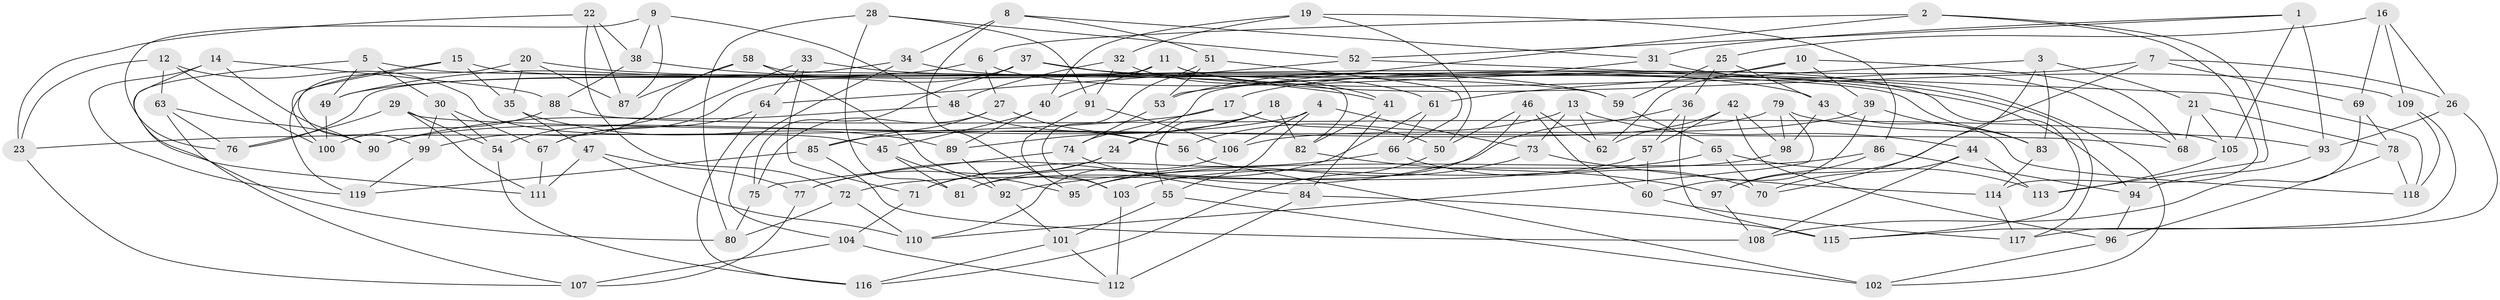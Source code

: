 // Generated by graph-tools (version 1.1) at 2025/03/03/09/25 03:03:01]
// undirected, 119 vertices, 238 edges
graph export_dot {
graph [start="1"]
  node [color=gray90,style=filled];
  1;
  2;
  3;
  4;
  5;
  6;
  7;
  8;
  9;
  10;
  11;
  12;
  13;
  14;
  15;
  16;
  17;
  18;
  19;
  20;
  21;
  22;
  23;
  24;
  25;
  26;
  27;
  28;
  29;
  30;
  31;
  32;
  33;
  34;
  35;
  36;
  37;
  38;
  39;
  40;
  41;
  42;
  43;
  44;
  45;
  46;
  47;
  48;
  49;
  50;
  51;
  52;
  53;
  54;
  55;
  56;
  57;
  58;
  59;
  60;
  61;
  62;
  63;
  64;
  65;
  66;
  67;
  68;
  69;
  70;
  71;
  72;
  73;
  74;
  75;
  76;
  77;
  78;
  79;
  80;
  81;
  82;
  83;
  84;
  85;
  86;
  87;
  88;
  89;
  90;
  91;
  92;
  93;
  94;
  95;
  96;
  97;
  98;
  99;
  100;
  101;
  102;
  103;
  104;
  105;
  106;
  107;
  108;
  109;
  110;
  111;
  112;
  113;
  114;
  115;
  116;
  117;
  118;
  119;
  1 -- 105;
  1 -- 31;
  1 -- 93;
  1 -- 52;
  2 -- 6;
  2 -- 114;
  2 -- 53;
  2 -- 113;
  3 -- 70;
  3 -- 21;
  3 -- 83;
  3 -- 61;
  4 -- 73;
  4 -- 90;
  4 -- 55;
  4 -- 106;
  5 -- 59;
  5 -- 80;
  5 -- 49;
  5 -- 30;
  6 -- 27;
  6 -- 49;
  6 -- 115;
  7 -- 69;
  7 -- 26;
  7 -- 17;
  7 -- 97;
  8 -- 31;
  8 -- 34;
  8 -- 95;
  8 -- 51;
  9 -- 76;
  9 -- 38;
  9 -- 48;
  9 -- 87;
  10 -- 62;
  10 -- 24;
  10 -- 39;
  10 -- 68;
  11 -- 76;
  11 -- 102;
  11 -- 40;
  11 -- 109;
  12 -- 63;
  12 -- 23;
  12 -- 45;
  12 -- 100;
  13 -- 62;
  13 -- 73;
  13 -- 44;
  13 -- 56;
  14 -- 88;
  14 -- 90;
  14 -- 111;
  14 -- 119;
  15 -- 100;
  15 -- 35;
  15 -- 83;
  15 -- 99;
  16 -- 26;
  16 -- 69;
  16 -- 25;
  16 -- 109;
  17 -- 50;
  17 -- 23;
  17 -- 74;
  18 -- 55;
  18 -- 82;
  18 -- 24;
  18 -- 89;
  19 -- 40;
  19 -- 86;
  19 -- 50;
  19 -- 32;
  20 -- 87;
  20 -- 35;
  20 -- 119;
  20 -- 94;
  21 -- 68;
  21 -- 78;
  21 -- 105;
  22 -- 87;
  22 -- 38;
  22 -- 23;
  22 -- 72;
  23 -- 107;
  24 -- 71;
  24 -- 77;
  25 -- 36;
  25 -- 59;
  25 -- 43;
  26 -- 117;
  26 -- 93;
  27 -- 75;
  27 -- 85;
  27 -- 56;
  28 -- 52;
  28 -- 91;
  28 -- 81;
  28 -- 80;
  29 -- 54;
  29 -- 111;
  29 -- 76;
  29 -- 68;
  30 -- 54;
  30 -- 99;
  30 -- 67;
  31 -- 68;
  31 -- 53;
  32 -- 91;
  32 -- 61;
  32 -- 48;
  33 -- 71;
  33 -- 59;
  33 -- 64;
  33 -- 54;
  34 -- 104;
  34 -- 43;
  34 -- 49;
  35 -- 47;
  35 -- 89;
  36 -- 115;
  36 -- 77;
  36 -- 57;
  37 -- 75;
  37 -- 41;
  37 -- 117;
  37 -- 67;
  38 -- 41;
  38 -- 88;
  39 -- 83;
  39 -- 106;
  39 -- 60;
  40 -- 45;
  40 -- 89;
  41 -- 84;
  41 -- 82;
  42 -- 98;
  42 -- 57;
  42 -- 62;
  42 -- 96;
  43 -- 98;
  43 -- 118;
  44 -- 70;
  44 -- 108;
  44 -- 113;
  45 -- 81;
  45 -- 92;
  46 -- 60;
  46 -- 81;
  46 -- 50;
  46 -- 62;
  47 -- 77;
  47 -- 110;
  47 -- 111;
  48 -- 56;
  48 -- 90;
  49 -- 100;
  50 -- 116;
  51 -- 66;
  51 -- 103;
  51 -- 53;
  52 -- 64;
  52 -- 118;
  53 -- 74;
  54 -- 116;
  55 -- 102;
  55 -- 101;
  56 -- 102;
  57 -- 60;
  57 -- 72;
  58 -- 95;
  58 -- 82;
  58 -- 99;
  58 -- 87;
  59 -- 65;
  60 -- 117;
  61 -- 66;
  61 -- 81;
  63 -- 76;
  63 -- 90;
  63 -- 107;
  64 -- 67;
  64 -- 116;
  65 -- 113;
  65 -- 70;
  65 -- 92;
  66 -- 70;
  66 -- 71;
  67 -- 111;
  69 -- 108;
  69 -- 78;
  71 -- 104;
  72 -- 110;
  72 -- 80;
  73 -- 114;
  73 -- 95;
  74 -- 75;
  74 -- 84;
  75 -- 80;
  77 -- 107;
  78 -- 118;
  78 -- 96;
  79 -- 98;
  79 -- 110;
  79 -- 85;
  79 -- 93;
  82 -- 97;
  83 -- 114;
  84 -- 112;
  84 -- 115;
  85 -- 108;
  85 -- 119;
  86 -- 97;
  86 -- 95;
  86 -- 94;
  88 -- 100;
  88 -- 105;
  89 -- 92;
  91 -- 106;
  91 -- 103;
  92 -- 101;
  93 -- 94;
  94 -- 96;
  96 -- 102;
  97 -- 108;
  98 -- 103;
  99 -- 119;
  101 -- 112;
  101 -- 116;
  103 -- 112;
  104 -- 107;
  104 -- 112;
  105 -- 113;
  106 -- 110;
  109 -- 115;
  109 -- 118;
  114 -- 117;
}
